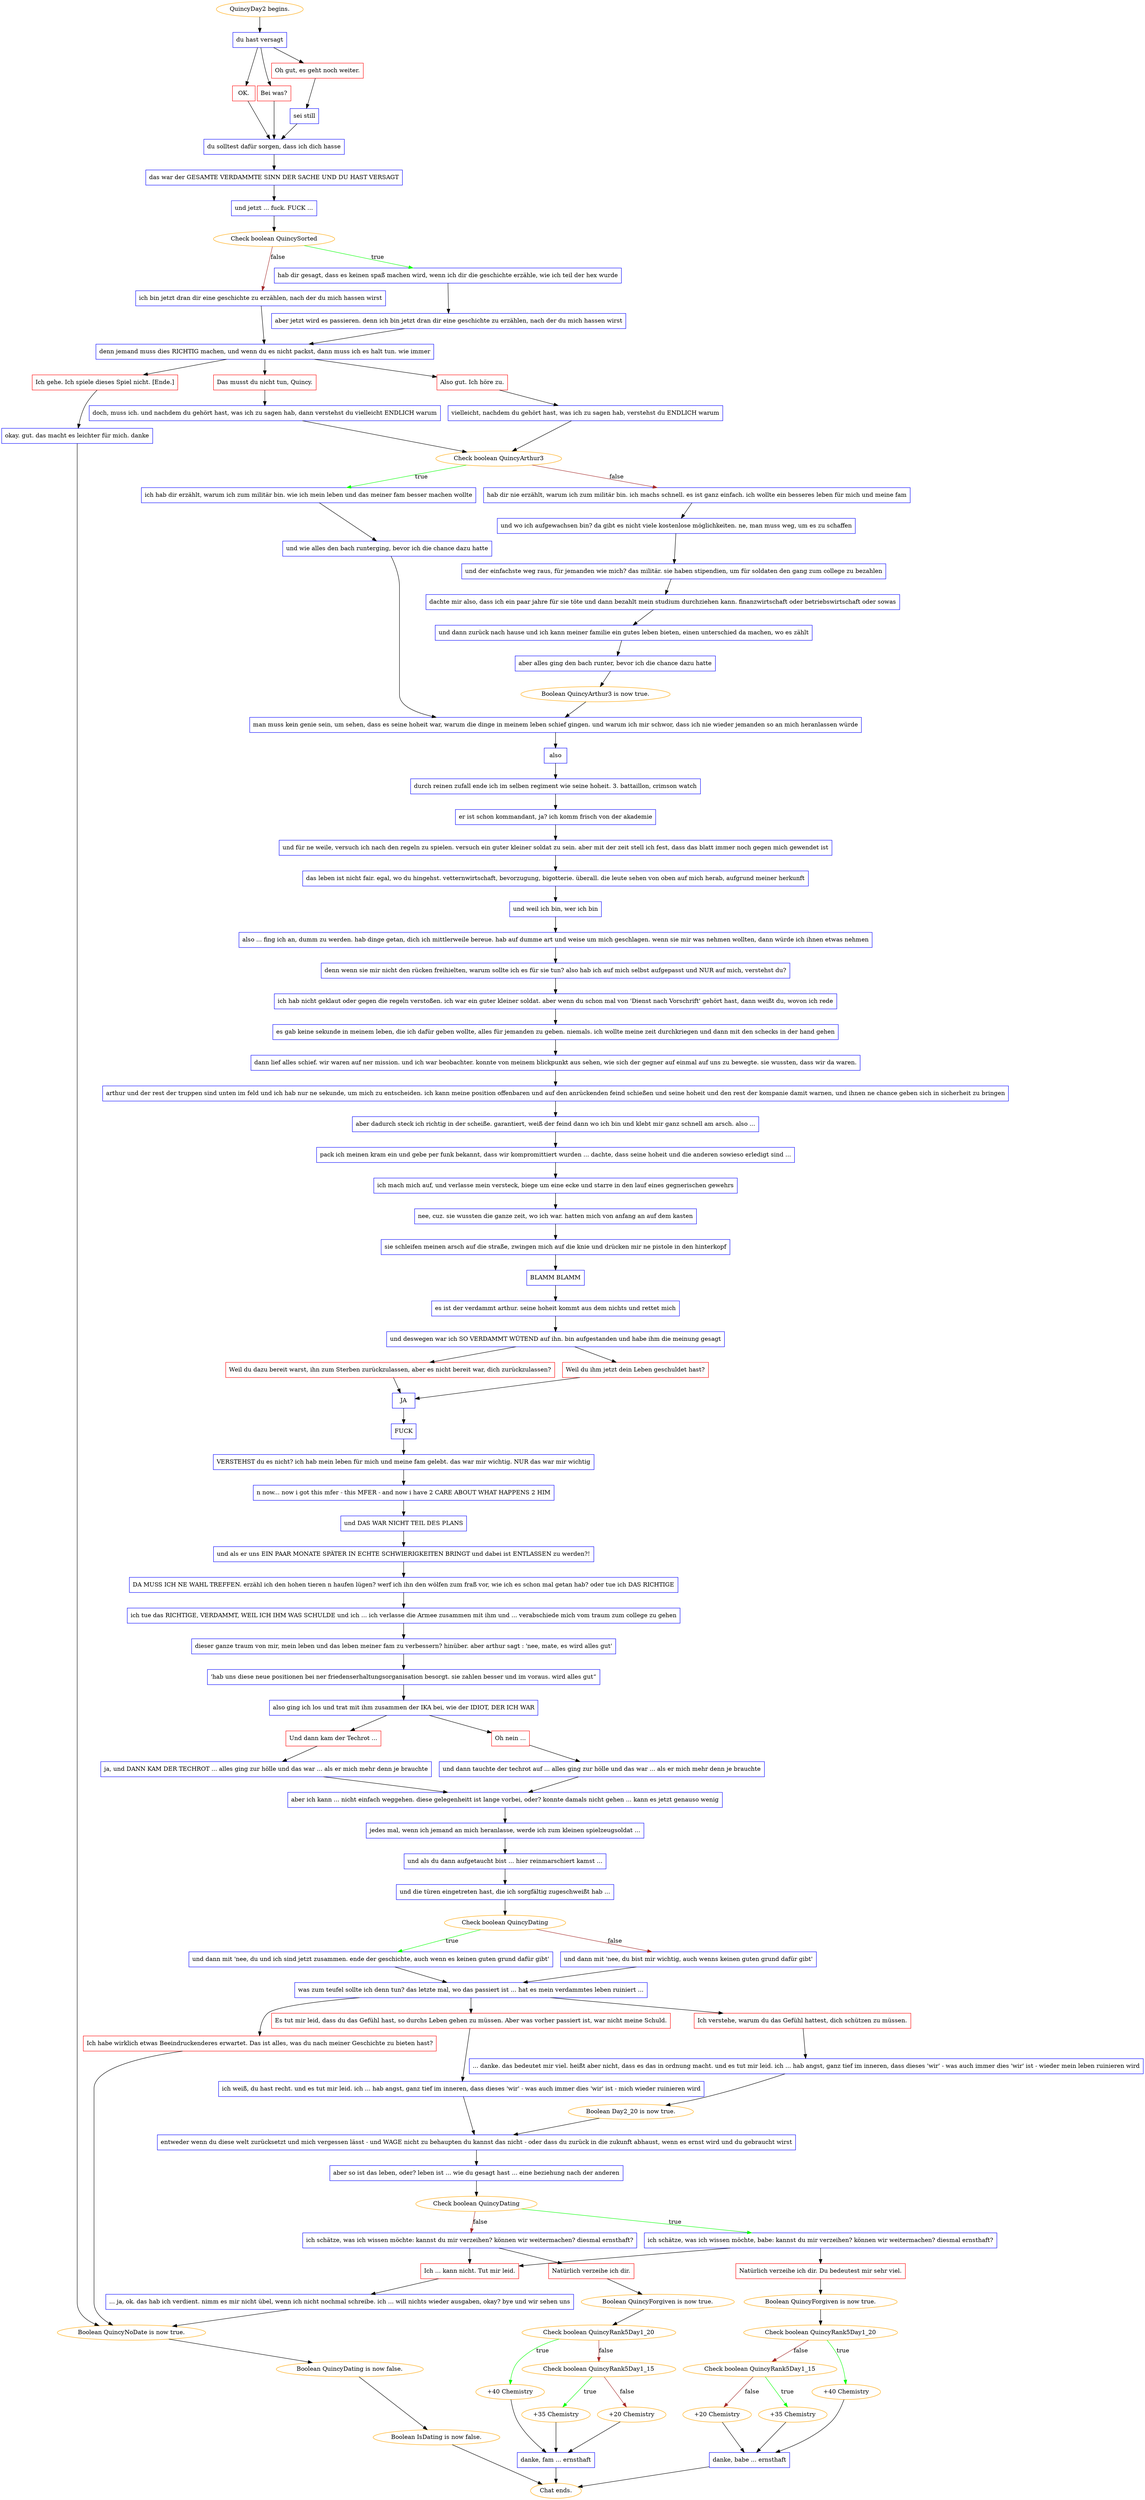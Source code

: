 digraph {
	"QuincyDay2 begins." [color=orange];
		"QuincyDay2 begins." -> j1377922707;
	j1377922707 [label="du hast versagt",shape=box,color=blue];
		j1377922707 -> j1487409078;
		j1377922707 -> j18855641;
		j1377922707 -> j827376248;
	j1487409078 [label="OK.",shape=box,color=red];
		j1487409078 -> j3320108847;
	j18855641 [label="Bei was?",shape=box,color=red];
		j18855641 -> j3320108847;
	j827376248 [label="Oh gut, es geht noch weiter.",shape=box,color=red];
		j827376248 -> j3436549926;
	j3320108847 [label="du solltest dafür sorgen, dass ich dich hasse",shape=box,color=blue];
		j3320108847 -> j817192456;
	j3436549926 [label="sei still",shape=box,color=blue];
		j3436549926 -> j3320108847;
	j817192456 [label="das war der GESAMTE VERDAMMTE SINN DER SACHE UND DU HAST VERSAGT",shape=box,color=blue];
		j817192456 -> j1840484821;
	j1840484821 [label="und jetzt ... fuck. FUCK ...",shape=box,color=blue];
		j1840484821 -> j1602321695;
	j1602321695 [label="Check boolean QuincySorted",color=orange];
		j1602321695 -> j714907376 [label=true,color=green];
		j1602321695 -> j137153837 [label=false,color=brown];
	j714907376 [label="hab dir gesagt, dass es keinen spaß machen wird, wenn ich dir die geschichte erzähle, wie ich teil der hex wurde",shape=box,color=blue];
		j714907376 -> j980716382;
	j137153837 [label="ich bin jetzt dran dir eine geschichte zu erzählen, nach der du mich hassen wirst",shape=box,color=blue];
		j137153837 -> j3990928011;
	j980716382 [label="aber jetzt wird es passieren. denn ich bin jetzt dran dir eine geschichte zu erzählen, nach der du mich hassen wirst",shape=box,color=blue];
		j980716382 -> j3990928011;
	j3990928011 [label="denn jemand muss dies RICHTIG machen, und wenn du es nicht packst, dann muss ich es halt tun. wie immer",shape=box,color=blue];
		j3990928011 -> j3473659701;
		j3990928011 -> j2733752815;
		j3990928011 -> j20200510;
	j3473659701 [label="Also gut. Ich höre zu.",shape=box,color=red];
		j3473659701 -> j2710233147;
	j2733752815 [label="Das musst du nicht tun, Quincy.",shape=box,color=red];
		j2733752815 -> j2687111067;
	j20200510 [label="Ich gehe. Ich spiele dieses Spiel nicht. [Ende.]",shape=box,color=red];
		j20200510 -> j660985234;
	j2710233147 [label="vielleicht, nachdem du gehört hast, was ich zu sagen hab, verstehst du ENDLICH warum",shape=box,color=blue];
		j2710233147 -> j2846131231;
	j2687111067 [label="doch, muss ich. und nachdem du gehört hast, was ich zu sagen hab, dann verstehst du vielleicht ENDLICH warum",shape=box,color=blue];
		j2687111067 -> j2846131231;
	j660985234 [label="okay. gut. das macht es leichter für mich. danke",shape=box,color=blue];
		j660985234 -> j2319655028;
	j2846131231 [label="Check boolean QuincyArthur3",color=orange];
		j2846131231 -> j3015817129 [label=true,color=green];
		j2846131231 -> j3641972446 [label=false,color=brown];
	j2319655028 [label="Boolean QuincyNoDate is now true.",color=orange];
		j2319655028 -> j1884175600;
	j3015817129 [label="ich hab dir erzählt, warum ich zum militär bin. wie ich mein leben und das meiner fam besser machen wollte",shape=box,color=blue];
		j3015817129 -> j2450259660;
	j3641972446 [label="hab dir nie erzählt, warum ich zum militär bin. ich machs schnell. es ist ganz einfach. ich wollte ein besseres leben für mich und meine fam",shape=box,color=blue];
		j3641972446 -> j322556890;
	j1884175600 [label="Boolean QuincyDating is now false.",color=orange];
		j1884175600 -> j1242024027;
	j2450259660 [label="und wie alles den bach runterging, bevor ich die chance dazu hatte",shape=box,color=blue];
		j2450259660 -> j760904166;
	j322556890 [label="und wo ich aufgewachsen bin? da gibt es nicht viele kostenlose möglichkeiten. ne, man muss weg, um es zu schaffen",shape=box,color=blue];
		j322556890 -> j3420476403;
	j1242024027 [label="Boolean IsDating is now false.",color=orange];
		j1242024027 -> "Chat ends.";
	j760904166 [label="man muss kein genie sein, um sehen, dass es seine hoheit war, warum die dinge in meinem leben schief gingen. und warum ich mir schwor, dass ich nie wieder jemanden so an mich heranlassen würde",shape=box,color=blue];
		j760904166 -> j3922893350;
	j3420476403 [label="und der einfachste weg raus, für jemanden wie mich? das militär. sie haben stipendien, um für soldaten den gang zum college zu bezahlen",shape=box,color=blue];
		j3420476403 -> j1617544498;
	"Chat ends." [color=orange];
	j3922893350 [label="also",shape=box,color=blue];
		j3922893350 -> j136847041;
	j1617544498 [label="dachte mir also, dass ich ein paar jahre für sie töte und dann bezahlt mein studium durchziehen kann. finanzwirtschaft oder betriebswirtschaft oder sowas",shape=box,color=blue];
		j1617544498 -> j822200371;
	j136847041 [label="durch reinen zufall ende ich im selben regiment wie seine hoheit. 3. battaillon, crimson watch",shape=box,color=blue];
		j136847041 -> j230014030;
	j822200371 [label="und dann zurück nach hause und ich kann meiner familie ein gutes leben bieten, einen unterschied da machen, wo es zählt",shape=box,color=blue];
		j822200371 -> j2773406995;
	j230014030 [label="er ist schon kommandant, ja? ich komm frisch von der akademie",shape=box,color=blue];
		j230014030 -> j671825962;
	j2773406995 [label="aber alles ging den bach runter, bevor ich die chance dazu hatte",shape=box,color=blue];
		j2773406995 -> j3712527370;
	j671825962 [label="und für ne weile, versuch ich nach den regeln zu spielen. versuch ein guter kleiner soldat zu sein. aber mit der zeit stell ich fest, dass das blatt immer noch gegen mich gewendet ist",shape=box,color=blue];
		j671825962 -> j3554936719;
	j3712527370 [label="Boolean QuincyArthur3 is now true.",color=orange];
		j3712527370 -> j760904166;
	j3554936719 [label="das leben ist nicht fair. egal, wo du hingehst. vetternwirtschaft, bevorzugung, bigotterie. überall. die leute sehen von oben auf mich herab, aufgrund meiner herkunft",shape=box,color=blue];
		j3554936719 -> j55259875;
	j55259875 [label="und weil ich bin, wer ich bin",shape=box,color=blue];
		j55259875 -> j3826272237;
	j3826272237 [label="also ... fing ich an, dumm zu werden. hab dinge getan, dich ich mittlerweile bereue. hab auf dumme art und weise um mich geschlagen. wenn sie mir was nehmen wollten, dann würde ich ihnen etwas nehmen",shape=box,color=blue];
		j3826272237 -> j1556833199;
	j1556833199 [label="denn wenn sie mir nicht den rücken freihielten, warum sollte ich es für sie tun? also hab ich auf mich selbst aufgepasst und NUR auf mich, verstehst du?",shape=box,color=blue];
		j1556833199 -> j4029613834;
	j4029613834 [label="ich hab nicht geklaut oder gegen die regeln verstoßen. ich war ein guter kleiner soldat. aber wenn du schon mal von 'Dienst nach Vorschrift' gehört hast, dann weißt du, wovon ich rede",shape=box,color=blue];
		j4029613834 -> j2444520252;
	j2444520252 [label="es gab keine sekunde in meinem leben, die ich dafür geben wollte, alles für jemanden zu geben. niemals. ich wollte meine zeit durchkriegen und dann mit den schecks in der hand gehen",shape=box,color=blue];
		j2444520252 -> j3071186526;
	j3071186526 [label="dann lief alles schief. wir waren auf ner mission. und ich war beobachter. konnte von meinem blickpunkt aus sehen, wie sich der gegner auf einmal auf uns zu bewegte. sie wussten, dass wir da waren.",shape=box,color=blue];
		j3071186526 -> j1064749483;
	j1064749483 [label="arthur und der rest der truppen sind unten im feld und ich hab nur ne sekunde, um mich zu entscheiden. ich kann meine position offenbaren und auf den anrückenden feind schießen und seine hoheit und den rest der kompanie damit warnen, und ihnen ne chance geben sich in sicherheit zu bringen",shape=box,color=blue];
		j1064749483 -> j4290579550;
	j4290579550 [label="aber dadurch steck ich richtig in der scheiße. garantiert, weiß der feind dann wo ich bin und klebt mir ganz schnell am arsch. also ...",shape=box,color=blue];
		j4290579550 -> j2725840897;
	j2725840897 [label="pack ich meinen kram ein und gebe per funk bekannt, dass wir kompromittiert wurden ... dachte, dass seine hoheit und die anderen sowieso erledigt sind ...",shape=box,color=blue];
		j2725840897 -> j2004747795;
	j2004747795 [label="ich mach mich auf, und verlasse mein versteck, biege um eine ecke und starre in den lauf eines gegnerischen gewehrs",shape=box,color=blue];
		j2004747795 -> j4142863744;
	j4142863744 [label="nee, cuz. sie wussten die ganze zeit, wo ich war. hatten mich von anfang an auf dem kasten",shape=box,color=blue];
		j4142863744 -> j1601264126;
	j1601264126 [label="sie schleifen meinen arsch auf die straße, zwingen mich auf die knie und drücken mir ne pistole in den hinterkopf",shape=box,color=blue];
		j1601264126 -> j1450879338;
	j1450879338 [label="BLAMM BLAMM",shape=box,color=blue];
		j1450879338 -> j1131240772;
	j1131240772 [label="es ist der verdammt arthur. seine hoheit kommt aus dem nichts und rettet mich",shape=box,color=blue];
		j1131240772 -> j3267042338;
	j3267042338 [label="und deswegen war ich SO VERDAMMT WÜTEND auf ihn. bin aufgestanden und habe ihm die meinung gesagt",shape=box,color=blue];
		j3267042338 -> j3633550877;
		j3267042338 -> j3130178707;
	j3633550877 [label="Weil du dazu bereit warst, ihn zum Sterben zurückzulassen, aber es nicht bereit war, dich zurückzulassen?",shape=box,color=red];
		j3633550877 -> j3630713671;
	j3130178707 [label="Weil du ihm jetzt dein Leben geschuldet hast?",shape=box,color=red];
		j3130178707 -> j3630713671;
	j3630713671 [label="JA",shape=box,color=blue];
		j3630713671 -> j1952513473;
	j1952513473 [label="FUCK",shape=box,color=blue];
		j1952513473 -> j908132522;
	j908132522 [label="VERSTEHST du es nicht? ich hab mein leben für mich und meine fam gelebt. das war mir wichtig. NUR das war mir wichtig",shape=box,color=blue];
		j908132522 -> j1509959513;
	j1509959513 [label="n now... now i got this mfer - this MFER - and now i have 2 CARE ABOUT WHAT HAPPENS 2 HIM",shape=box,color=blue];
		j1509959513 -> j3971826629;
	j3971826629 [label="und DAS WAR NICHT TEIL DES PLANS",shape=box,color=blue];
		j3971826629 -> j373590228;
	j373590228 [label="und als er uns EIN PAAR MONATE SPÄTER IN ECHTE SCHWIERIGKEITEN BRINGT und dabei ist ENTLASSEN zu werden?!",shape=box,color=blue];
		j373590228 -> j3987436401;
	j3987436401 [label="DA MUSS ICH NE WAHL TREFFEN. erzähl ich den hohen tieren n haufen lügen? werf ich ihn den wölfen zum fraß vor, wie ich es schon mal getan hab? oder tue ich DAS RICHTIGE",shape=box,color=blue];
		j3987436401 -> j3049159592;
	j3049159592 [label="ich tue das RICHTIGE, VERDAMMT, WEIL ICH IHM WAS SCHULDE und ich ... ich verlasse die Armee zusammen mit ihm und ... verabschiede mich vom traum zum college zu gehen",shape=box,color=blue];
		j3049159592 -> j4243821795;
	j4243821795 [label="dieser ganze traum von mir, mein leben und das leben meiner fam zu verbessern? hinüber. aber arthur sagt : 'nee, mate, es wird alles gut'",shape=box,color=blue];
		j4243821795 -> j3589525395;
	j3589525395 [label="'hab uns diese neue positionen bei ner friedenserhaltungsorganisation besorgt. sie zahlen besser und im voraus. wird alles gut“",shape=box,color=blue];
		j3589525395 -> j1091167527;
	j1091167527 [label="also ging ich los und trat mit ihm zusammen der IKA bei, wie der IDIOT, DER ICH WAR",shape=box,color=blue];
		j1091167527 -> j18113566;
		j1091167527 -> j2732754240;
	j18113566 [label="Und dann kam der Techrot ...",shape=box,color=red];
		j18113566 -> j3550349872;
	j2732754240 [label="Oh nein ...",shape=box,color=red];
		j2732754240 -> j4135914936;
	j3550349872 [label="ja, und DANN KAM DER TECHROT ... alles ging zur hölle und das war ... als er mich mehr denn je brauchte",shape=box,color=blue];
		j3550349872 -> j1390341316;
	j4135914936 [label="und dann tauchte der techrot auf ... alles ging zur hölle und das war ... als er mich mehr denn je brauchte",shape=box,color=blue];
		j4135914936 -> j1390341316;
	j1390341316 [label="aber ich kann ... nicht einfach weggehen. diese gelegenheitt ist lange vorbei, oder? konnte damals nicht gehen ... kann es jetzt genauso wenig",shape=box,color=blue];
		j1390341316 -> j3177828287;
	j3177828287 [label="jedes mal, wenn ich jemand an mich heranlasse, werde ich zum kleinen spielzeugsoldat ...",shape=box,color=blue];
		j3177828287 -> j2960601281;
	j2960601281 [label="und als du dann aufgetaucht bist ... hier reinmarschiert kamst ...",shape=box,color=blue];
		j2960601281 -> j3121278697;
	j3121278697 [label="und die türen eingetreten hast, die ich sorgfältig zugeschweißt hab ...",shape=box,color=blue];
		j3121278697 -> j1024679802;
	j1024679802 [label="Check boolean QuincyDating",color=orange];
		j1024679802 -> j4280886930 [label=true,color=green];
		j1024679802 -> j398469336 [label=false,color=brown];
	j4280886930 [label="und dann mit 'nee, du und ich sind jetzt zusammen. ende der geschichte, auch wenn es keinen guten grund dafür gibt'",shape=box,color=blue];
		j4280886930 -> j667183665;
	j398469336 [label="und dann mit 'nee, du bist mir wichtig, auch wenns keinen guten grund dafür gibt'",shape=box,color=blue];
		j398469336 -> j667183665;
	j667183665 [label="was zum teufel sollte ich denn tun? das letzte mal, wo das passiert ist ... hat es mein verdammtes leben ruiniert ...",shape=box,color=blue];
		j667183665 -> j670130338;
		j667183665 -> j2645798684;
		j667183665 -> j594447168;
	j670130338 [label="Es tut mir leid, dass du das Gefühl hast, so durchs Leben gehen zu müssen. Aber was vorher passiert ist, war nicht meine Schuld.",shape=box,color=red];
		j670130338 -> j2433931300;
	j2645798684 [label="Ich verstehe, warum du das Gefühl hattest, dich schützen zu müssen.",shape=box,color=red];
		j2645798684 -> j1805077444;
	j594447168 [label="Ich habe wirklich etwas Beeindruckenderes erwartet. Das ist alles, was du nach meiner Geschichte zu bieten hast?",shape=box,color=red];
		j594447168 -> j2319655028;
	j2433931300 [label="ich weiß, du hast recht. und es tut mir leid. ich ... hab angst, ganz tief im inneren, dass dieses 'wir' - was auch immer dies 'wir' ist - mich wieder ruinieren wird",shape=box,color=blue];
		j2433931300 -> j1431230783;
	j1805077444 [label="... danke. das bedeutet mir viel. heißt aber nicht, dass es das in ordnung macht. und es tut mir leid. ich ... hab angst, ganz tief im inneren, dass dieses 'wir' - was auch immer dies 'wir' ist - wieder mein leben ruinieren wird",shape=box,color=blue];
		j1805077444 -> j1006576278;
	j1431230783 [label="entweder wenn du diese welt zurücksetzt und mich vergessen lässt - und WAGE nicht zu behaupten du kannst das nicht - oder dass du zurück in die zukunft abhaust, wenn es ernst wird und du gebraucht wirst",shape=box,color=blue];
		j1431230783 -> j3285759091;
	j1006576278 [label="Boolean Day2_20 is now true.",color=orange];
		j1006576278 -> j1431230783;
	j3285759091 [label="aber so ist das leben, oder? leben ist ... wie du gesagt hast ... eine beziehung nach der anderen",shape=box,color=blue];
		j3285759091 -> j3341990552;
	j3341990552 [label="Check boolean QuincyDating",color=orange];
		j3341990552 -> j911468772 [label=true,color=green];
		j3341990552 -> j3133223875 [label=false,color=brown];
	j911468772 [label="ich schätze, was ich wissen möchte, babe: kannst du mir verzeihen? können wir weitermachen? diesmal ernsthaft?",shape=box,color=blue];
		j911468772 -> j3886409223;
		j911468772 -> j835763883;
	j3133223875 [label="ich schätze, was ich wissen möchte: kannst du mir verzeihen? können wir weitermachen? diesmal ernsthaft?",shape=box,color=blue];
		j3133223875 -> j865747100;
		j3133223875 -> j835763883;
	j3886409223 [label="Natürlich verzeihe ich dir. Du bedeutest mir sehr viel.",shape=box,color=red];
		j3886409223 -> j579010676;
	j835763883 [label="Ich ... kann nicht. Tut mir leid.",shape=box,color=red];
		j835763883 -> j1061321481;
	j865747100 [label="Natürlich verzeihe ich dir.",shape=box,color=red];
		j865747100 -> j2641407865;
	j579010676 [label="Boolean QuincyForgiven is now true.",color=orange];
		j579010676 -> j3990608872;
	j1061321481 [label="... ja, ok. das hab ich verdient. nimm es mir nicht übel, wenn ich nicht nochmal schreibe. ich ... will nichts wieder ausgaben, okay? bye und wir sehen uns",shape=box,color=blue];
		j1061321481 -> j2319655028;
	j2641407865 [label="Boolean QuincyForgiven is now true.",color=orange];
		j2641407865 -> j3198299229;
	j3990608872 [label="Check boolean QuincyRank5Day1_20",color=orange];
		j3990608872 -> j2184550959 [label=true,color=green];
		j3990608872 -> j620959551 [label=false,color=brown];
	j3198299229 [label="Check boolean QuincyRank5Day1_20",color=orange];
		j3198299229 -> j3915836443 [label=true,color=green];
		j3198299229 -> j2557280760 [label=false,color=brown];
	j2184550959 [label="+40 Chemistry",color=orange];
		j2184550959 -> j4222974622;
	j620959551 [label="Check boolean QuincyRank5Day1_15",color=orange];
		j620959551 -> j3586148512 [label=true,color=green];
		j620959551 -> j1465284951 [label=false,color=brown];
	j3915836443 [label="+40 Chemistry",color=orange];
		j3915836443 -> j3843706445;
	j2557280760 [label="Check boolean QuincyRank5Day1_15",color=orange];
		j2557280760 -> j2864976741 [label=true,color=green];
		j2557280760 -> j524416200 [label=false,color=brown];
	j4222974622 [label="danke, babe ... ernsthaft",shape=box,color=blue];
		j4222974622 -> "Chat ends.";
	j3586148512 [label="+35 Chemistry",color=orange];
		j3586148512 -> j4222974622;
	j1465284951 [label="+20 Chemistry",color=orange];
		j1465284951 -> j4222974622;
	j3843706445 [label="danke, fam ... ernsthaft",shape=box,color=blue];
		j3843706445 -> "Chat ends.";
	j2864976741 [label="+35 Chemistry",color=orange];
		j2864976741 -> j3843706445;
	j524416200 [label="+20 Chemistry",color=orange];
		j524416200 -> j3843706445;
}